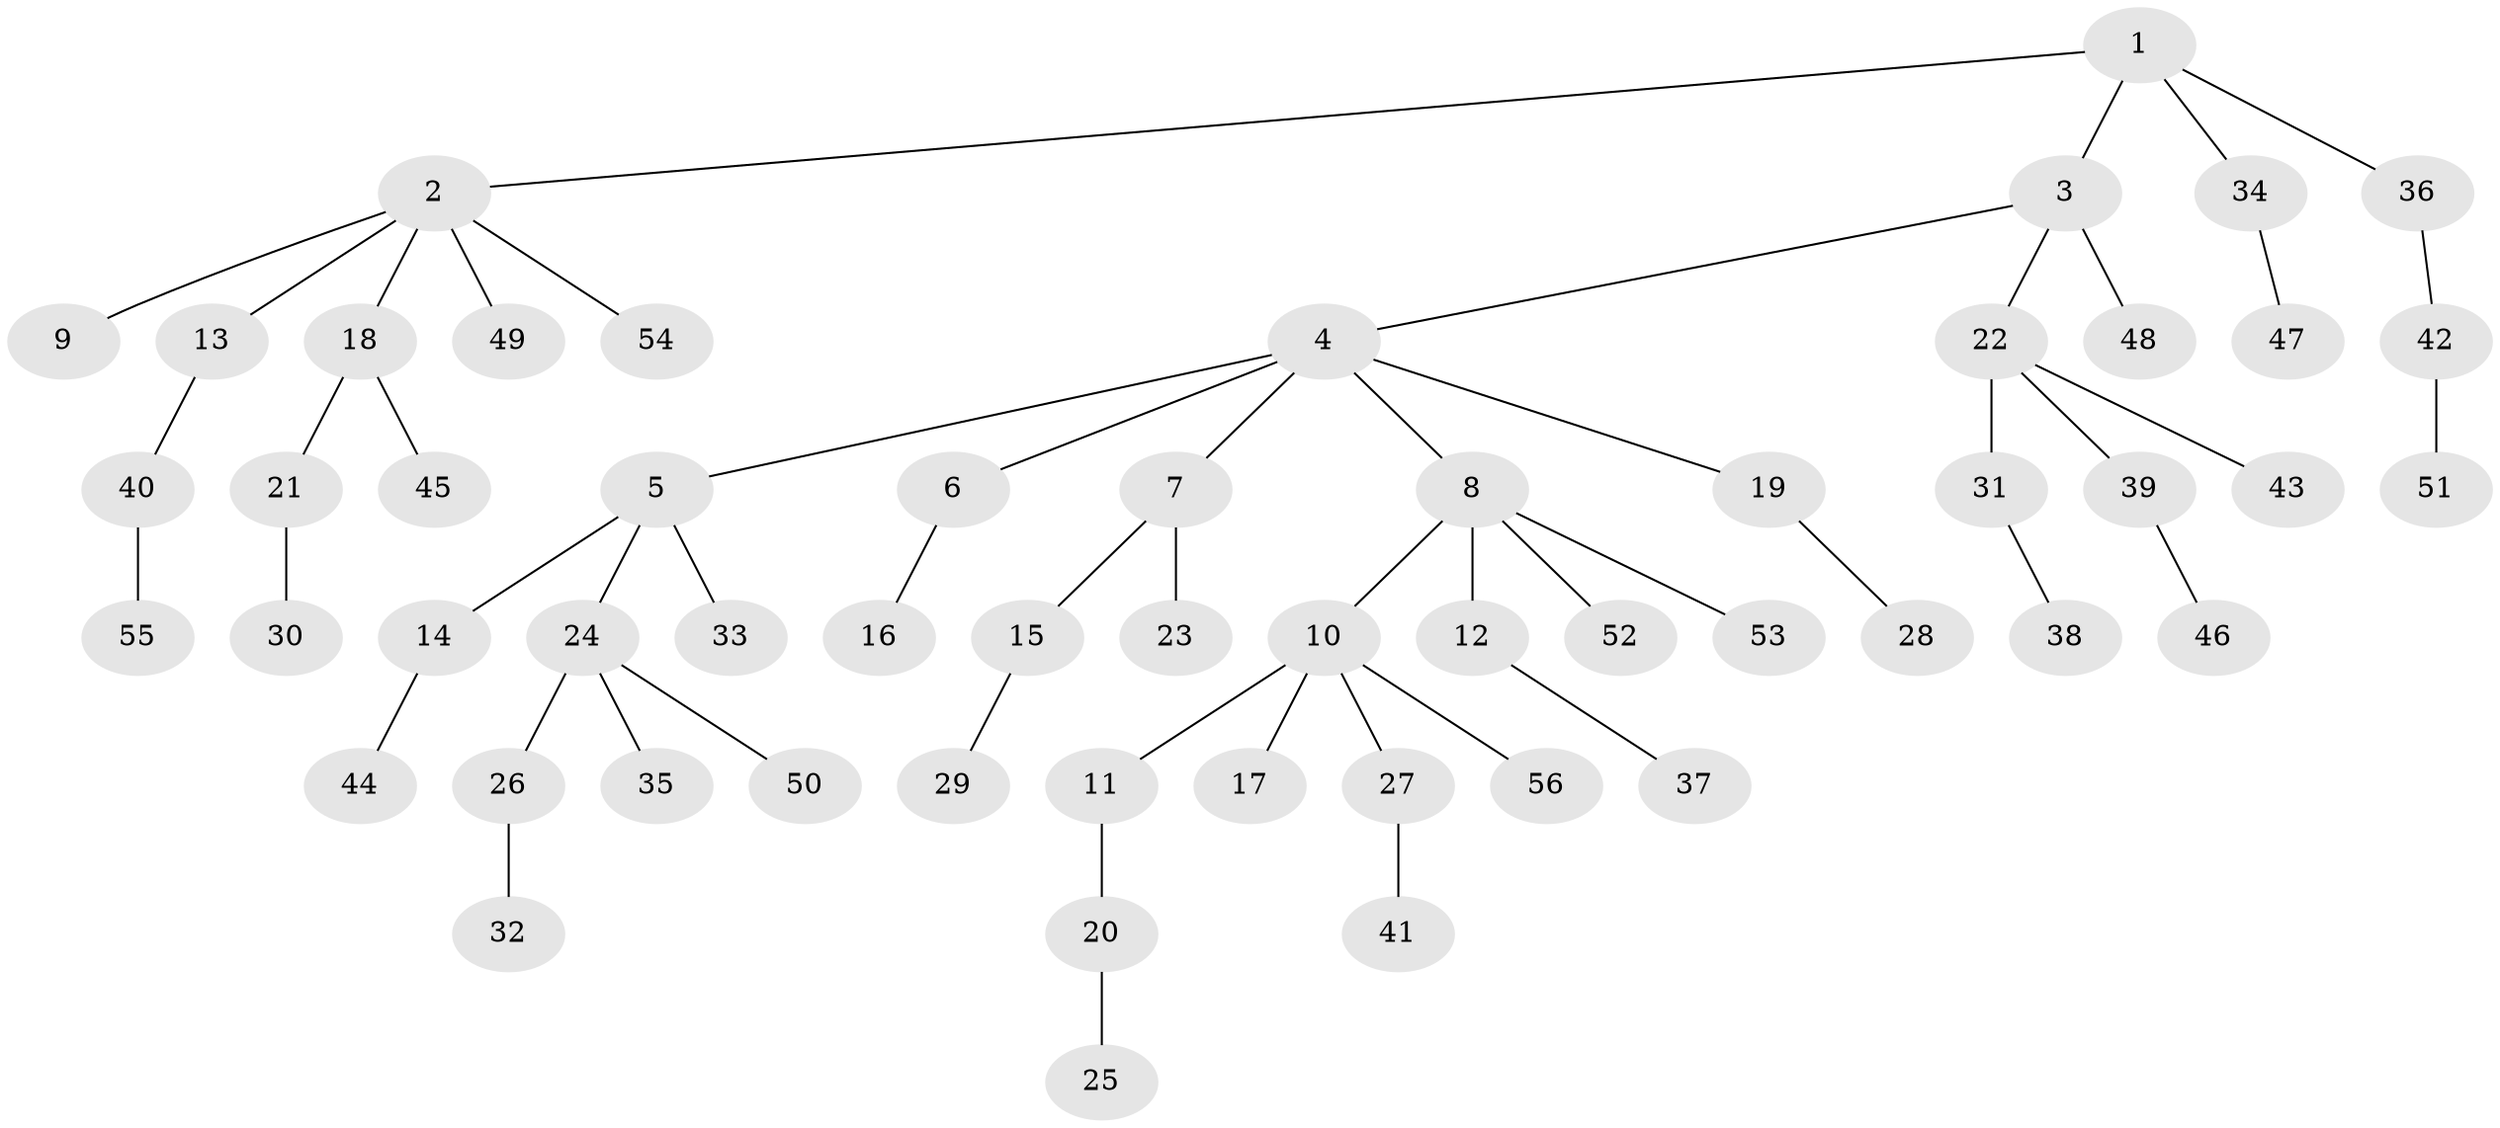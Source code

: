 // coarse degree distribution, {7: 0.03571428571428571, 8: 0.03571428571428571, 2: 0.17857142857142858, 1: 0.6428571428571429, 5: 0.03571428571428571, 3: 0.07142857142857142}
// Generated by graph-tools (version 1.1) at 2025/19/03/04/25 18:19:07]
// undirected, 56 vertices, 55 edges
graph export_dot {
graph [start="1"]
  node [color=gray90,style=filled];
  1;
  2;
  3;
  4;
  5;
  6;
  7;
  8;
  9;
  10;
  11;
  12;
  13;
  14;
  15;
  16;
  17;
  18;
  19;
  20;
  21;
  22;
  23;
  24;
  25;
  26;
  27;
  28;
  29;
  30;
  31;
  32;
  33;
  34;
  35;
  36;
  37;
  38;
  39;
  40;
  41;
  42;
  43;
  44;
  45;
  46;
  47;
  48;
  49;
  50;
  51;
  52;
  53;
  54;
  55;
  56;
  1 -- 2;
  1 -- 3;
  1 -- 34;
  1 -- 36;
  2 -- 9;
  2 -- 13;
  2 -- 18;
  2 -- 49;
  2 -- 54;
  3 -- 4;
  3 -- 22;
  3 -- 48;
  4 -- 5;
  4 -- 6;
  4 -- 7;
  4 -- 8;
  4 -- 19;
  5 -- 14;
  5 -- 24;
  5 -- 33;
  6 -- 16;
  7 -- 15;
  7 -- 23;
  8 -- 10;
  8 -- 12;
  8 -- 52;
  8 -- 53;
  10 -- 11;
  10 -- 17;
  10 -- 27;
  10 -- 56;
  11 -- 20;
  12 -- 37;
  13 -- 40;
  14 -- 44;
  15 -- 29;
  18 -- 21;
  18 -- 45;
  19 -- 28;
  20 -- 25;
  21 -- 30;
  22 -- 31;
  22 -- 39;
  22 -- 43;
  24 -- 26;
  24 -- 35;
  24 -- 50;
  26 -- 32;
  27 -- 41;
  31 -- 38;
  34 -- 47;
  36 -- 42;
  39 -- 46;
  40 -- 55;
  42 -- 51;
}
